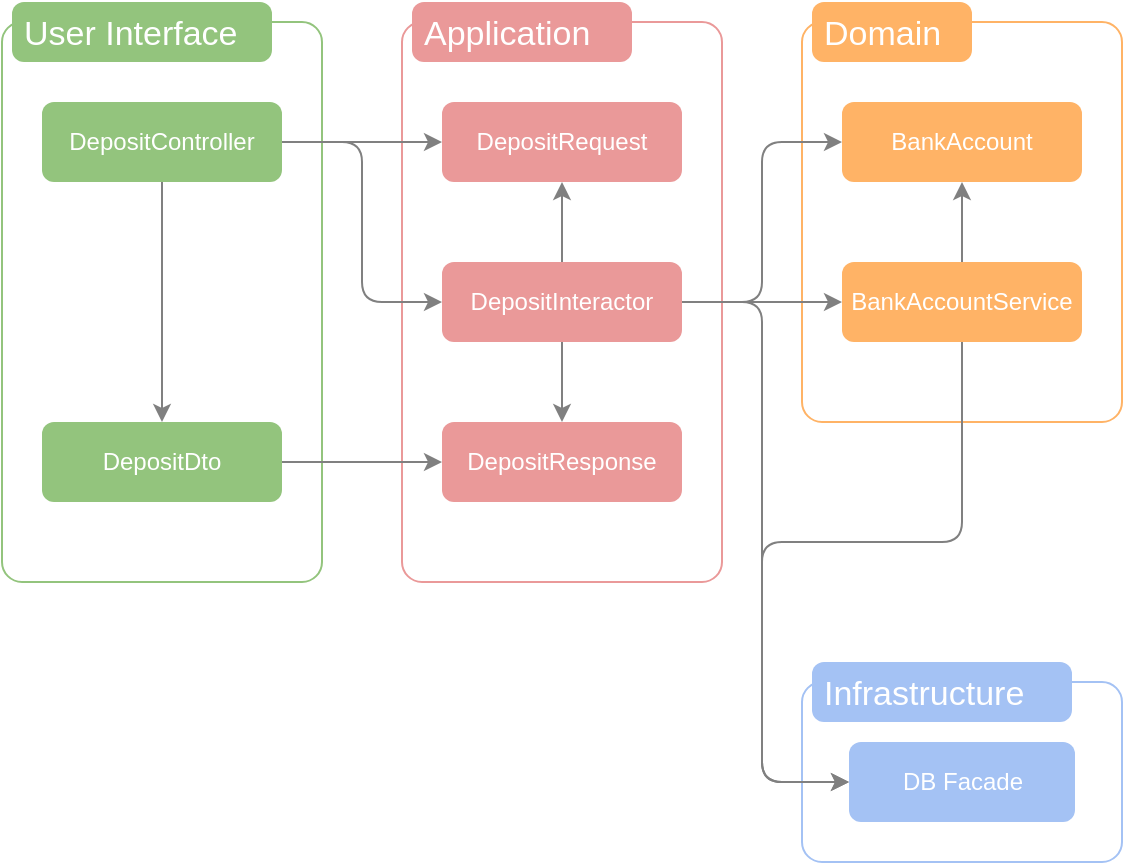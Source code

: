 <mxfile>
    <diagram id="9GOSIzSt5ZUlFtkNZdQf" name="Page-1">
        <mxGraphModel dx="1168" dy="566" grid="1" gridSize="10" guides="1" tooltips="1" connect="1" arrows="1" fold="1" page="1" pageScale="1" pageWidth="850" pageHeight="1100" math="0" shadow="0">
            <root>
                <mxCell id="0"/>
                <mxCell id="1" parent="0"/>
                <mxCell id="82" value="" style="shape=mxgraph.mockup.containers.marginRect;rectMarginTop=10;strokeColor=#A4C2F4;strokeWidth=1;dashed=0;rounded=1;arcSize=5;recursiveResize=0;fillColor=none;" parent="1" vertex="1">
                    <mxGeometry x="440" y="360" width="160" height="100" as="geometry"/>
                </mxCell>
                <mxCell id="83" value="Infrastructure" style="shape=rect;strokeColor=none;fillColor=#a4c2f4;strokeWidth=1;dashed=0;rounded=1;arcSize=20;fontColor=#ffffff;fontSize=17;spacing=2;spacingTop=-2;align=left;autosize=1;spacingLeft=4;resizeWidth=0;resizeHeight=0;perimeter=none;" parent="82" vertex="1">
                    <mxGeometry x="5" width="130" height="30" as="geometry"/>
                </mxCell>
                <mxCell id="5" value="&lt;span style=&quot;color: rgb(255, 255, 255);&quot;&gt;DB Facade&lt;/span&gt;" style="rounded=1;whiteSpace=wrap;html=1;fillColor=#a4c2f4ff;strokeColor=none;" parent="82" vertex="1">
                    <mxGeometry x="23.5" y="40" width="113" height="40" as="geometry"/>
                </mxCell>
                <mxCell id="77" value="" style="shape=mxgraph.mockup.containers.marginRect;rectMarginTop=10;strokeColor=#FFB366;strokeWidth=1;dashed=0;rounded=1;arcSize=5;recursiveResize=0;fillColor=none;" parent="1" vertex="1">
                    <mxGeometry x="440" y="30" width="160" height="210" as="geometry"/>
                </mxCell>
                <mxCell id="78" value="Domain" style="shape=rect;strokeColor=none;fillColor=#FFB366;strokeWidth=1;dashed=0;rounded=1;arcSize=20;fontColor=#ffffff;fontSize=17;spacing=2;spacingTop=-2;align=left;autosize=1;spacingLeft=4;resizeWidth=0;resizeHeight=0;perimeter=none;" parent="77" vertex="1">
                    <mxGeometry x="5" width="80" height="30" as="geometry"/>
                </mxCell>
                <mxCell id="18" value="&lt;font color=&quot;#ffffff&quot;&gt;BankAccount&lt;/font&gt;" style="rounded=1;whiteSpace=wrap;html=1;fillColor=#FFB366;strokeColor=none;" parent="77" vertex="1">
                    <mxGeometry x="20" y="50" width="120" height="40" as="geometry"/>
                </mxCell>
                <mxCell id="103" style="edgeStyle=none;html=1;entryX=0.5;entryY=1;entryDx=0;entryDy=0;strokeColor=#808080;" edge="1" parent="77" source="86" target="18">
                    <mxGeometry relative="1" as="geometry"/>
                </mxCell>
                <mxCell id="86" value="&lt;font color=&quot;#ffffff&quot;&gt;BankAccountService&lt;br&gt;&lt;/font&gt;" style="rounded=1;whiteSpace=wrap;html=1;fillColor=#FFB366;strokeColor=none;" parent="77" vertex="1">
                    <mxGeometry x="20" y="130" width="120" height="40" as="geometry"/>
                </mxCell>
                <mxCell id="75" value="" style="shape=mxgraph.mockup.containers.marginRect;rectMarginTop=10;strokeColor=#93C47D;strokeWidth=1;dashed=0;rounded=1;arcSize=5;recursiveResize=0;fillColor=none;" parent="1" vertex="1">
                    <mxGeometry x="40" y="30" width="160" height="290" as="geometry"/>
                </mxCell>
                <mxCell id="76" value="User Interface" style="shape=rect;strokeColor=none;fillColor=#93c47d;strokeWidth=1;dashed=0;rounded=1;arcSize=20;fontColor=#ffffff;fontSize=17;spacing=2;spacingTop=-2;align=left;autosize=1;spacingLeft=4;resizeWidth=0;resizeHeight=0;perimeter=none;" parent="75" vertex="1">
                    <mxGeometry x="5" width="130" height="30" as="geometry"/>
                </mxCell>
                <mxCell id="68" value="&lt;span style=&quot;color: rgb(255, 255, 255);&quot;&gt;Deposit&lt;/span&gt;&lt;span style=&quot;color: rgb(255, 255, 255);&quot;&gt;Dto&lt;/span&gt;" style="rounded=1;whiteSpace=wrap;html=1;fillColor=#93c47dff;strokeColor=none;" parent="75" vertex="1">
                    <mxGeometry x="20" y="210" width="120" height="40" as="geometry"/>
                </mxCell>
                <mxCell id="2" value="&lt;span style=&quot;color: rgb(255, 255, 255);&quot;&gt;Deposit&lt;/span&gt;&lt;font color=&quot;#ffffff&quot;&gt;Controller&lt;/font&gt;" style="rounded=1;whiteSpace=wrap;html=1;fillColor=#93c47dff;strokeColor=none;" parent="75" vertex="1">
                    <mxGeometry x="20" y="50" width="120" height="40" as="geometry"/>
                </mxCell>
                <mxCell id="40" style="edgeStyle=none;jumpSize=6;html=1;strokeWidth=1;strokeColor=#808080;" parent="75" source="2" target="68" edge="1">
                    <mxGeometry relative="1" as="geometry"/>
                </mxCell>
                <mxCell id="80" value="" style="shape=mxgraph.mockup.containers.marginRect;rectMarginTop=10;strokeColor=#EA9999;strokeWidth=1;dashed=0;rounded=1;arcSize=5;recursiveResize=0;fillColor=none;" parent="1" vertex="1">
                    <mxGeometry x="240" y="30" width="160" height="290" as="geometry"/>
                </mxCell>
                <mxCell id="81" value="Application" style="shape=rect;strokeColor=none;fillColor=#ea9999;strokeWidth=1;dashed=0;rounded=1;arcSize=20;fontColor=#ffffff;fontSize=17;spacing=2;spacingTop=-2;align=left;autosize=1;spacingLeft=4;resizeWidth=0;resizeHeight=0;perimeter=none;" parent="80" vertex="1">
                    <mxGeometry x="5" width="110" height="30" as="geometry"/>
                </mxCell>
                <mxCell id="3" value="&lt;span style=&quot;color: rgb(255, 255, 255);&quot;&gt;Deposit&lt;/span&gt;&lt;font color=&quot;#ffffff&quot;&gt;Request&lt;/font&gt;" style="rounded=1;whiteSpace=wrap;html=1;fillColor=#ea9999ff;strokeColor=none;" parent="80" vertex="1">
                    <mxGeometry x="20" y="50" width="120" height="40" as="geometry"/>
                </mxCell>
                <mxCell id="16" value="&lt;span style=&quot;color: rgb(255, 255, 255);&quot;&gt;Deposit&lt;/span&gt;&lt;font color=&quot;#ffffff&quot;&gt;Response&lt;/font&gt;" style="rounded=1;whiteSpace=wrap;html=1;fillColor=#ea9999ff;strokeColor=none;" parent="80" vertex="1">
                    <mxGeometry x="20" y="210" width="120" height="40" as="geometry"/>
                </mxCell>
                <mxCell id="110" style="edgeStyle=none;html=1;entryX=0.5;entryY=1;entryDx=0;entryDy=0;strokeColor=#808080;" edge="1" parent="80" source="17" target="3">
                    <mxGeometry relative="1" as="geometry"/>
                </mxCell>
                <mxCell id="111" style="edgeStyle=none;html=1;entryX=0.5;entryY=0;entryDx=0;entryDy=0;strokeColor=#808080;" edge="1" parent="80" source="17" target="16">
                    <mxGeometry relative="1" as="geometry"/>
                </mxCell>
                <mxCell id="17" value="&lt;span style=&quot;color: rgb(255, 255, 255);&quot;&gt;Deposit&lt;/span&gt;&lt;font color=&quot;#ffffff&quot;&gt;Interactor&lt;/font&gt;" style="rounded=1;whiteSpace=wrap;html=1;fillColor=#ea9999ff;strokeColor=none;" parent="80" vertex="1">
                    <mxGeometry x="20" y="130" width="120" height="40" as="geometry"/>
                </mxCell>
                <mxCell id="104" style="edgeStyle=none;html=1;strokeColor=#808080;" edge="1" parent="1" source="17" target="86">
                    <mxGeometry relative="1" as="geometry"/>
                </mxCell>
                <mxCell id="105" style="edgeStyle=none;html=1;entryX=0;entryY=0.5;entryDx=0;entryDy=0;strokeColor=#808080;" edge="1" parent="1" source="68" target="16">
                    <mxGeometry relative="1" as="geometry"/>
                </mxCell>
                <mxCell id="112" style="edgeStyle=none;html=1;entryX=0;entryY=0.5;entryDx=0;entryDy=0;strokeColor=#808080;" edge="1" parent="1" source="17" target="18">
                    <mxGeometry relative="1" as="geometry">
                        <Array as="points">
                            <mxPoint x="420" y="180"/>
                            <mxPoint x="420" y="100"/>
                        </Array>
                    </mxGeometry>
                </mxCell>
                <mxCell id="116" style="edgeStyle=none;html=1;strokeColor=#808080;" edge="1" parent="1" source="2" target="3">
                    <mxGeometry relative="1" as="geometry"/>
                </mxCell>
                <mxCell id="117" style="edgeStyle=none;html=1;entryX=0;entryY=0.5;entryDx=0;entryDy=0;strokeColor=#808080;" edge="1" parent="1" source="2" target="17">
                    <mxGeometry relative="1" as="geometry">
                        <Array as="points">
                            <mxPoint x="220" y="100"/>
                            <mxPoint x="220" y="180"/>
                        </Array>
                    </mxGeometry>
                </mxCell>
                <mxCell id="118" style="edgeStyle=none;html=1;entryX=0;entryY=0.5;entryDx=0;entryDy=0;strokeColor=#808080;" edge="1" parent="1" source="17" target="5">
                    <mxGeometry relative="1" as="geometry">
                        <Array as="points">
                            <mxPoint x="420" y="180"/>
                            <mxPoint x="420" y="420"/>
                        </Array>
                    </mxGeometry>
                </mxCell>
                <mxCell id="119" style="edgeStyle=none;html=1;entryX=0;entryY=0.5;entryDx=0;entryDy=0;strokeColor=#808080;" edge="1" parent="1" source="86" target="5">
                    <mxGeometry relative="1" as="geometry">
                        <Array as="points">
                            <mxPoint x="520" y="300"/>
                            <mxPoint x="420" y="300"/>
                            <mxPoint x="420" y="420"/>
                        </Array>
                    </mxGeometry>
                </mxCell>
            </root>
        </mxGraphModel>
    </diagram>
</mxfile>
